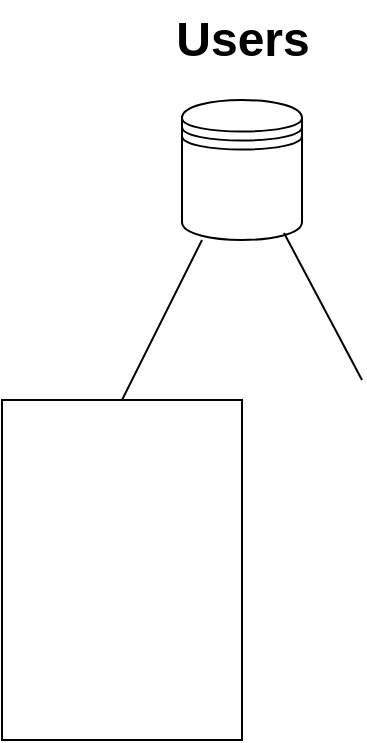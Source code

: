 <mxfile version="24.6.4" type="device" pages="2">
  <diagram name="Page-1" id="-c2MzmFytgsg6kILU01m">
    <mxGraphModel dx="1368" dy="838" grid="1" gridSize="10" guides="1" tooltips="1" connect="1" arrows="1" fold="1" page="1" pageScale="1" pageWidth="850" pageHeight="1100" math="0" shadow="0">
      <root>
        <mxCell id="0" />
        <mxCell id="1" parent="0" />
        <mxCell id="E9Z_MPhw0MVMEjjNFLQZ-1" value="" style="shape=datastore;whiteSpace=wrap;html=1;" vertex="1" parent="1">
          <mxGeometry x="110" y="70" width="60" height="70" as="geometry" />
        </mxCell>
        <mxCell id="E9Z_MPhw0MVMEjjNFLQZ-2" value="Users" style="text;strokeColor=none;fillColor=none;html=1;fontSize=24;fontStyle=1;verticalAlign=middle;align=center;" vertex="1" parent="1">
          <mxGeometry x="90" y="20" width="100" height="40" as="geometry" />
        </mxCell>
        <mxCell id="E9Z_MPhw0MVMEjjNFLQZ-3" value="" style="endArrow=none;html=1;rounded=0;" edge="1" parent="1">
          <mxGeometry width="50" height="50" relative="1" as="geometry">
            <mxPoint x="80" y="220" as="sourcePoint" />
            <mxPoint x="120" y="140" as="targetPoint" />
          </mxGeometry>
        </mxCell>
        <mxCell id="E9Z_MPhw0MVMEjjNFLQZ-4" value="" style="endArrow=none;html=1;rounded=0;entryX=0.85;entryY=0.95;entryDx=0;entryDy=0;entryPerimeter=0;" edge="1" parent="1" target="E9Z_MPhw0MVMEjjNFLQZ-1">
          <mxGeometry width="50" height="50" relative="1" as="geometry">
            <mxPoint x="200" y="210" as="sourcePoint" />
            <mxPoint x="180" y="140" as="targetPoint" />
          </mxGeometry>
        </mxCell>
        <mxCell id="E9Z_MPhw0MVMEjjNFLQZ-5" value="" style="rounded=0;whiteSpace=wrap;html=1;" vertex="1" parent="1">
          <mxGeometry x="20" y="220" width="120" height="170" as="geometry" />
        </mxCell>
      </root>
    </mxGraphModel>
  </diagram>
  <diagram id="2W_K8-AP1neso5Xstx19" name="Page-2">
    <mxGraphModel dx="1368" dy="838" grid="1" gridSize="10" guides="1" tooltips="1" connect="1" arrows="1" fold="1" page="0" pageScale="1" pageWidth="850" pageHeight="1100" math="0" shadow="0">
      <root>
        <mxCell id="0" />
        <mxCell id="1" parent="0" />
        <mxCell id="MXKxuN78daNQr9alMuEl-4" value="" style="rounded=0;whiteSpace=wrap;html=1;" vertex="1" parent="1">
          <mxGeometry x="50" y="60" width="120" height="60" as="geometry" />
        </mxCell>
        <mxCell id="MXKxuN78daNQr9alMuEl-7" value="" style="rounded=0;whiteSpace=wrap;html=1;" vertex="1" parent="1">
          <mxGeometry x="200" y="60" width="120" height="60" as="geometry" />
        </mxCell>
        <mxCell id="MXKxuN78daNQr9alMuEl-8" value="lobby/leave" style="rounded=0;whiteSpace=wrap;html=1;" vertex="1" parent="1">
          <mxGeometry x="350" y="60" width="120" height="60" as="geometry" />
        </mxCell>
        <mxCell id="MXKxuN78daNQr9alMuEl-9" value="lobby/request" style="rounded=0;whiteSpace=wrap;html=1;" vertex="1" parent="1">
          <mxGeometry x="500" y="60" width="120" height="60" as="geometry" />
        </mxCell>
        <mxCell id="MXKxuN78daNQr9alMuEl-10" value="users/request" style="text;html=1;align=center;verticalAlign=middle;whiteSpace=wrap;rounded=0;" vertex="1" parent="1">
          <mxGeometry x="80" y="75" width="60" height="30" as="geometry" />
        </mxCell>
        <mxCell id="MXKxuN78daNQr9alMuEl-14" value="lobby/connect" style="text;html=1;align=center;verticalAlign=middle;whiteSpace=wrap;rounded=0;" vertex="1" parent="1">
          <mxGeometry x="230" y="75" width="60" height="30" as="geometry" />
        </mxCell>
        <mxCell id="MXKxuN78daNQr9alMuEl-15" value="lobby/invite" style="rounded=0;whiteSpace=wrap;html=1;" vertex="1" parent="1">
          <mxGeometry x="650" y="60" width="120" height="60" as="geometry" />
        </mxCell>
        <mxCell id="MXKxuN78daNQr9alMuEl-16" value="lobby/ready" style="rounded=0;whiteSpace=wrap;html=1;" vertex="1" parent="1">
          <mxGeometry x="800" y="60" width="120" height="60" as="geometry" />
        </mxCell>
        <mxCell id="MXKxuN78daNQr9alMuEl-17" value="lobby/start" style="rounded=0;whiteSpace=wrap;html=1;" vertex="1" parent="1">
          <mxGeometry x="1120" y="60" width="120" height="60" as="geometry" />
        </mxCell>
        <mxCell id="MXKxuN78daNQr9alMuEl-18" value="" style="endArrow=classic;html=1;rounded=0;exitX=1;exitY=1;exitDx=0;exitDy=0;entryX=0.573;entryY=-0.075;entryDx=0;entryDy=0;entryPerimeter=0;" edge="1" parent="1" target="MXKxuN78daNQr9alMuEl-43">
          <mxGeometry width="50" height="50" relative="1" as="geometry">
            <mxPoint x="170" y="121" as="sourcePoint" />
            <mxPoint x="122" y="570" as="targetPoint" />
          </mxGeometry>
        </mxCell>
        <mxCell id="MXKxuN78daNQr9alMuEl-20" value="" style="endArrow=classic;html=1;rounded=0;exitX=1;exitY=1;exitDx=0;exitDy=0;entryX=0.5;entryY=0;entryDx=0;entryDy=0;" edge="1" parent="1" target="MXKxuN78daNQr9alMuEl-29">
          <mxGeometry width="50" height="50" relative="1" as="geometry">
            <mxPoint x="320" y="120" as="sourcePoint" />
            <mxPoint x="280" y="380" as="targetPoint" />
          </mxGeometry>
        </mxCell>
        <mxCell id="MXKxuN78daNQr9alMuEl-21" value="" style="endArrow=classic;html=1;rounded=0;exitX=1;exitY=1;exitDx=0;exitDy=0;entryX=0.5;entryY=0;entryDx=0;entryDy=0;" edge="1" parent="1" target="MXKxuN78daNQr9alMuEl-29">
          <mxGeometry width="50" height="50" relative="1" as="geometry">
            <mxPoint x="470" y="120" as="sourcePoint" />
            <mxPoint x="460" y="470" as="targetPoint" />
          </mxGeometry>
        </mxCell>
        <mxCell id="MXKxuN78daNQr9alMuEl-23" value="" style="endArrow=classic;html=1;rounded=0;exitX=1;exitY=1;exitDx=0;exitDy=0;entryX=0.5;entryY=0;entryDx=0;entryDy=0;" edge="1" parent="1" target="MXKxuN78daNQr9alMuEl-58">
          <mxGeometry width="50" height="50" relative="1" as="geometry">
            <mxPoint x="770" y="120" as="sourcePoint" />
            <mxPoint x="810" y="360" as="targetPoint" />
          </mxGeometry>
        </mxCell>
        <mxCell id="MXKxuN78daNQr9alMuEl-24" value="" style="endArrow=classic;html=1;rounded=0;exitX=1;exitY=1;exitDx=0;exitDy=0;entryX=0.5;entryY=0;entryDx=0;entryDy=0;" edge="1" parent="1" source="MXKxuN78daNQr9alMuEl-17" target="MXKxuN78daNQr9alMuEl-73">
          <mxGeometry width="50" height="50" relative="1" as="geometry">
            <mxPoint x="920" y="120" as="sourcePoint" />
            <mxPoint x="1140" y="290" as="targetPoint" />
          </mxGeometry>
        </mxCell>
        <mxCell id="MXKxuN78daNQr9alMuEl-25" value="LobbyRequest" style="swimlane;fontStyle=0;childLayout=stackLayout;horizontal=1;startSize=30;horizontalStack=0;resizeParent=1;resizeParentMax=0;resizeLast=0;collapsible=1;marginBottom=0;whiteSpace=wrap;html=1;" vertex="1" parent="1">
          <mxGeometry x="220" y="480" width="140" height="90" as="geometry" />
        </mxCell>
        <mxCell id="MXKxuN78daNQr9alMuEl-26" value="uid: string" style="text;strokeColor=none;fillColor=none;align=left;verticalAlign=middle;spacingLeft=4;spacingRight=4;overflow=hidden;points=[[0,0.5],[1,0.5]];portConstraint=eastwest;rotatable=0;whiteSpace=wrap;html=1;" vertex="1" parent="MXKxuN78daNQr9alMuEl-25">
          <mxGeometry y="30" width="140" height="30" as="geometry" />
        </mxCell>
        <mxCell id="MXKxuN78daNQr9alMuEl-27" value="player: LobbyPlayer" style="text;strokeColor=none;fillColor=none;align=left;verticalAlign=middle;spacingLeft=4;spacingRight=4;overflow=hidden;points=[[0,0.5],[1,0.5]];portConstraint=eastwest;rotatable=0;whiteSpace=wrap;html=1;" vertex="1" parent="MXKxuN78daNQr9alMuEl-25">
          <mxGeometry y="60" width="140" height="30" as="geometry" />
        </mxCell>
        <mxCell id="MXKxuN78daNQr9alMuEl-29" value="LobbyResponse" style="swimlane;fontStyle=0;childLayout=stackLayout;horizontal=1;startSize=30;horizontalStack=0;resizeParent=1;resizeParentMax=0;resizeLast=0;collapsible=1;marginBottom=0;whiteSpace=wrap;html=1;" vertex="1" parent="1">
          <mxGeometry x="400" y="480" width="140" height="90" as="geometry" />
        </mxCell>
        <mxCell id="MXKxuN78daNQr9alMuEl-30" value="uid: string" style="text;strokeColor=none;fillColor=none;align=left;verticalAlign=middle;spacingLeft=4;spacingRight=4;overflow=hidden;points=[[0,0.5],[1,0.5]];portConstraint=eastwest;rotatable=0;whiteSpace=wrap;html=1;" vertex="1" parent="MXKxuN78daNQr9alMuEl-29">
          <mxGeometry y="30" width="140" height="30" as="geometry" />
        </mxCell>
        <mxCell id="MXKxuN78daNQr9alMuEl-31" value="message: string" style="text;strokeColor=none;fillColor=none;align=left;verticalAlign=middle;spacingLeft=4;spacingRight=4;overflow=hidden;points=[[0,0.5],[1,0.5]];portConstraint=eastwest;rotatable=0;whiteSpace=wrap;html=1;" vertex="1" parent="MXKxuN78daNQr9alMuEl-29">
          <mxGeometry y="60" width="140" height="30" as="geometry" />
        </mxCell>
        <mxCell id="MXKxuN78daNQr9alMuEl-32" value="" style="endArrow=classic;html=1;rounded=0;exitX=1;exitY=1;exitDx=0;exitDy=0;" edge="1" parent="1">
          <mxGeometry width="50" height="50" relative="1" as="geometry">
            <mxPoint x="200" y="120" as="sourcePoint" />
            <mxPoint x="290" y="480" as="targetPoint" />
          </mxGeometry>
        </mxCell>
        <mxCell id="MXKxuN78daNQr9alMuEl-33" value="LobbyPlayer" style="swimlane;fontStyle=0;childLayout=stackLayout;horizontal=1;startSize=30;horizontalStack=0;resizeParent=1;resizeParentMax=0;resizeLast=0;collapsible=1;marginBottom=0;whiteSpace=wrap;html=1;" vertex="1" parent="1">
          <mxGeometry x="220" y="620" width="140" height="120" as="geometry" />
        </mxCell>
        <mxCell id="MXKxuN78daNQr9alMuEl-34" value="uid: string" style="text;strokeColor=none;fillColor=none;align=left;verticalAlign=middle;spacingLeft=4;spacingRight=4;overflow=hidden;points=[[0,0.5],[1,0.5]];portConstraint=eastwest;rotatable=0;whiteSpace=wrap;html=1;" vertex="1" parent="MXKxuN78daNQr9alMuEl-33">
          <mxGeometry y="30" width="140" height="30" as="geometry" />
        </mxCell>
        <mxCell id="MXKxuN78daNQr9alMuEl-35" value="name: string" style="text;strokeColor=none;fillColor=none;align=left;verticalAlign=middle;spacingLeft=4;spacingRight=4;overflow=hidden;points=[[0,0.5],[1,0.5]];portConstraint=eastwest;rotatable=0;whiteSpace=wrap;html=1;" vertex="1" parent="MXKxuN78daNQr9alMuEl-33">
          <mxGeometry y="60" width="140" height="30" as="geometry" />
        </mxCell>
        <mxCell id="MXKxuN78daNQr9alMuEl-38" value="ready: boolean" style="text;strokeColor=none;fillColor=none;align=left;verticalAlign=middle;spacingLeft=4;spacingRight=4;overflow=hidden;points=[[0,0.5],[1,0.5]];portConstraint=eastwest;rotatable=0;whiteSpace=wrap;html=1;" vertex="1" parent="MXKxuN78daNQr9alMuEl-33">
          <mxGeometry y="90" width="140" height="30" as="geometry" />
        </mxCell>
        <mxCell id="MXKxuN78daNQr9alMuEl-36" value="" style="endArrow=classic;html=1;rounded=0;exitX=0.493;exitY=0.933;exitDx=0;exitDy=0;entryX=0.5;entryY=0;entryDx=0;entryDy=0;exitPerimeter=0;" edge="1" parent="1" source="MXKxuN78daNQr9alMuEl-27">
          <mxGeometry width="50" height="50" relative="1" as="geometry">
            <mxPoint x="200" y="260" as="sourcePoint" />
            <mxPoint x="290" y="620" as="targetPoint" />
          </mxGeometry>
        </mxCell>
        <mxCell id="MXKxuN78daNQr9alMuEl-49" value="" style="edgeStyle=orthogonalEdgeStyle;rounded=0;orthogonalLoop=1;jettySize=auto;html=1;" edge="1" parent="1" source="MXKxuN78daNQr9alMuEl-39" target="MXKxuN78daNQr9alMuEl-43">
          <mxGeometry relative="1" as="geometry">
            <mxPoint x="120" y="540" as="targetPoint" />
          </mxGeometry>
        </mxCell>
        <mxCell id="MXKxuN78daNQr9alMuEl-39" value="PublicLobbyPlayer" style="swimlane;fontStyle=0;childLayout=stackLayout;horizontal=1;startSize=30;horizontalStack=0;resizeParent=1;resizeParentMax=0;resizeLast=0;collapsible=1;marginBottom=0;whiteSpace=wrap;html=1;" vertex="1" parent="1">
          <mxGeometry x="35" y="480" width="140" height="120" as="geometry" />
        </mxCell>
        <mxCell id="MXKxuN78daNQr9alMuEl-40" value="uid: string" style="text;strokeColor=none;fillColor=none;align=left;verticalAlign=middle;spacingLeft=4;spacingRight=4;overflow=hidden;points=[[0,0.5],[1,0.5]];portConstraint=eastwest;rotatable=0;whiteSpace=wrap;html=1;" vertex="1" parent="MXKxuN78daNQr9alMuEl-39">
          <mxGeometry y="30" width="140" height="30" as="geometry" />
        </mxCell>
        <mxCell id="MXKxuN78daNQr9alMuEl-41" value="name: string" style="text;strokeColor=none;fillColor=none;align=left;verticalAlign=middle;spacingLeft=4;spacingRight=4;overflow=hidden;points=[[0,0.5],[1,0.5]];portConstraint=eastwest;rotatable=0;whiteSpace=wrap;html=1;" vertex="1" parent="MXKxuN78daNQr9alMuEl-39">
          <mxGeometry y="60" width="140" height="30" as="geometry" />
        </mxCell>
        <mxCell id="MXKxuN78daNQr9alMuEl-42" value="ready: boolean" style="text;strokeColor=none;fillColor=none;align=left;verticalAlign=middle;spacingLeft=4;spacingRight=4;overflow=hidden;points=[[0,0.5],[1,0.5]];portConstraint=eastwest;rotatable=0;whiteSpace=wrap;html=1;" vertex="1" parent="MXKxuN78daNQr9alMuEl-39">
          <mxGeometry y="90" width="140" height="30" as="geometry" />
        </mxCell>
        <mxCell id="MXKxuN78daNQr9alMuEl-43" value="PublicLobbyPlayerArray" style="swimlane;" vertex="1" parent="1">
          <mxGeometry x="30" y="250" width="150" height="40" as="geometry" />
        </mxCell>
        <mxCell id="MXKxuN78daNQr9alMuEl-50" value="" style="endArrow=classic;html=1;rounded=0;exitX=1;exitY=1;exitDx=0;exitDy=0;" edge="1" parent="1">
          <mxGeometry width="50" height="50" relative="1" as="geometry">
            <mxPoint x="350" y="120" as="sourcePoint" />
            <mxPoint x="290" y="480" as="targetPoint" />
          </mxGeometry>
        </mxCell>
        <mxCell id="MXKxuN78daNQr9alMuEl-51" value="&lt;b&gt;IN&lt;/b&gt;" style="text;html=1;align=center;verticalAlign=middle;whiteSpace=wrap;rounded=0;" vertex="1" parent="1">
          <mxGeometry x="20" y="120" width="60" height="30" as="geometry" />
        </mxCell>
        <mxCell id="MXKxuN78daNQr9alMuEl-52" value="&lt;b&gt;OUT&lt;/b&gt;" style="text;html=1;align=center;verticalAlign=middle;whiteSpace=wrap;rounded=0;" vertex="1" parent="1">
          <mxGeometry x="140" y="120" width="60" height="30" as="geometry" />
        </mxCell>
        <mxCell id="MXKxuN78daNQr9alMuEl-53" value="LobbyInviteResponse" style="swimlane;fontStyle=0;childLayout=stackLayout;horizontal=1;startSize=30;horizontalStack=0;resizeParent=1;resizeParentMax=0;resizeLast=0;collapsible=1;marginBottom=0;whiteSpace=wrap;html=1;" vertex="1" parent="1">
          <mxGeometry x="810" y="480" width="190" height="150" as="geometry" />
        </mxCell>
        <mxCell id="MXKxuN78daNQr9alMuEl-54" value="uid: string" style="text;strokeColor=none;fillColor=none;align=left;verticalAlign=middle;spacingLeft=4;spacingRight=4;overflow=hidden;points=[[0,0.5],[1,0.5]];portConstraint=eastwest;rotatable=0;whiteSpace=wrap;html=1;" vertex="1" parent="MXKxuN78daNQr9alMuEl-53">
          <mxGeometry y="30" width="190" height="30" as="geometry" />
        </mxCell>
        <mxCell id="MXKxuN78daNQr9alMuEl-55" value="senderPlayerPublicUid: string" style="text;strokeColor=none;fillColor=none;align=left;verticalAlign=middle;spacingLeft=4;spacingRight=4;overflow=hidden;points=[[0,0.5],[1,0.5]];portConstraint=eastwest;rotatable=0;whiteSpace=wrap;html=1;" vertex="1" parent="MXKxuN78daNQr9alMuEl-53">
          <mxGeometry y="60" width="190" height="30" as="geometry" />
        </mxCell>
        <mxCell id="MXKxuN78daNQr9alMuEl-56" value="requestToPlayerPublicUid: string" style="text;strokeColor=none;fillColor=none;align=left;verticalAlign=middle;spacingLeft=4;spacingRight=4;overflow=hidden;points=[[0,0.5],[1,0.5]];portConstraint=eastwest;rotatable=0;whiteSpace=wrap;html=1;" vertex="1" parent="MXKxuN78daNQr9alMuEl-53">
          <mxGeometry y="90" width="190" height="30" as="geometry" />
        </mxCell>
        <mxCell id="MXKxuN78daNQr9alMuEl-57" value="result: boolean" style="text;strokeColor=none;fillColor=none;align=left;verticalAlign=middle;spacingLeft=4;spacingRight=4;overflow=hidden;points=[[0,0.5],[1,0.5]];portConstraint=eastwest;rotatable=0;whiteSpace=wrap;html=1;" vertex="1" parent="MXKxuN78daNQr9alMuEl-53">
          <mxGeometry y="120" width="190" height="30" as="geometry" />
        </mxCell>
        <mxCell id="MXKxuN78daNQr9alMuEl-58" value="LobbyInviteRequest" style="swimlane;fontStyle=0;childLayout=stackLayout;horizontal=1;startSize=30;horizontalStack=0;resizeParent=1;resizeParentMax=0;resizeLast=0;collapsible=1;marginBottom=0;whiteSpace=wrap;html=1;" vertex="1" parent="1">
          <mxGeometry x="1030" y="480" width="180" height="90" as="geometry" />
        </mxCell>
        <mxCell id="MXKxuN78daNQr9alMuEl-59" value="uid: string" style="text;strokeColor=none;fillColor=none;align=left;verticalAlign=middle;spacingLeft=4;spacingRight=4;overflow=hidden;points=[[0,0.5],[1,0.5]];portConstraint=eastwest;rotatable=0;whiteSpace=wrap;html=1;" vertex="1" parent="MXKxuN78daNQr9alMuEl-58">
          <mxGeometry y="30" width="180" height="30" as="geometry" />
        </mxCell>
        <mxCell id="MXKxuN78daNQr9alMuEl-60" value="senderPlayerPublicUid: string" style="text;strokeColor=none;fillColor=none;align=left;verticalAlign=middle;spacingLeft=4;spacingRight=4;overflow=hidden;points=[[0,0.5],[1,0.5]];portConstraint=eastwest;rotatable=0;whiteSpace=wrap;html=1;" vertex="1" parent="MXKxuN78daNQr9alMuEl-58">
          <mxGeometry y="60" width="180" height="30" as="geometry" />
        </mxCell>
        <mxCell id="MXKxuN78daNQr9alMuEl-63" value="" style="endArrow=classic;html=1;rounded=0;exitX=1;exitY=1;exitDx=0;exitDy=0;entryX=0.463;entryY=0.008;entryDx=0;entryDy=0;entryPerimeter=0;" edge="1" parent="1" target="MXKxuN78daNQr9alMuEl-64">
          <mxGeometry width="50" height="50" relative="1" as="geometry">
            <mxPoint x="500" y="120" as="sourcePoint" />
            <mxPoint x="650" y="470" as="targetPoint" />
          </mxGeometry>
        </mxCell>
        <mxCell id="MXKxuN78daNQr9alMuEl-64" value="LobbyJoinRequest" style="swimlane;fontStyle=0;childLayout=stackLayout;horizontal=1;startSize=30;horizontalStack=0;resizeParent=1;resizeParentMax=0;resizeLast=0;collapsible=1;marginBottom=0;whiteSpace=wrap;html=1;" vertex="1" parent="1">
          <mxGeometry x="580" y="480" width="200" height="120" as="geometry" />
        </mxCell>
        <mxCell id="MXKxuN78daNQr9alMuEl-65" value="uid: string" style="text;strokeColor=none;fillColor=none;align=left;verticalAlign=middle;spacingLeft=4;spacingRight=4;overflow=hidden;points=[[0,0.5],[1,0.5]];portConstraint=eastwest;rotatable=0;whiteSpace=wrap;html=1;" vertex="1" parent="MXKxuN78daNQr9alMuEl-64">
          <mxGeometry y="30" width="200" height="30" as="geometry" />
        </mxCell>
        <mxCell id="MXKxuN78daNQr9alMuEl-66" value="callerPlayerPublicUid: string" style="text;strokeColor=none;fillColor=none;align=left;verticalAlign=middle;spacingLeft=4;spacingRight=4;overflow=hidden;points=[[0,0.5],[1,0.5]];portConstraint=eastwest;rotatable=0;whiteSpace=wrap;html=1;" vertex="1" parent="MXKxuN78daNQr9alMuEl-64">
          <mxGeometry y="60" width="200" height="30" as="geometry" />
        </mxCell>
        <mxCell id="MXKxuN78daNQr9alMuEl-67" value="requestToPlayerPublicUid: string" style="text;strokeColor=none;fillColor=none;align=left;verticalAlign=middle;spacingLeft=4;spacingRight=4;overflow=hidden;points=[[0,0.5],[1,0.5]];portConstraint=eastwest;rotatable=0;whiteSpace=wrap;html=1;" vertex="1" parent="MXKxuN78daNQr9alMuEl-64">
          <mxGeometry y="90" width="200" height="30" as="geometry" />
        </mxCell>
        <mxCell id="MXKxuN78daNQr9alMuEl-69" value="" style="endArrow=classic;html=1;rounded=0;exitX=1;exitY=1;exitDx=0;exitDy=0;entryX=0.5;entryY=0;entryDx=0;entryDy=0;" edge="1" parent="1" target="MXKxuN78daNQr9alMuEl-53">
          <mxGeometry width="50" height="50" relative="1" as="geometry">
            <mxPoint x="650" y="120" as="sourcePoint" />
            <mxPoint x="940" y="480" as="targetPoint" />
          </mxGeometry>
        </mxCell>
        <mxCell id="MXKxuN78daNQr9alMuEl-70" value="" style="endArrow=none;dashed=1;html=1;dashPattern=1 3;strokeWidth=1;rounded=0;opacity=50;" edge="1" parent="1">
          <mxGeometry width="50" height="50" relative="1" as="geometry">
            <mxPoint x="780" y="130" as="sourcePoint" />
            <mxPoint x="620" y="120" as="targetPoint" />
          </mxGeometry>
        </mxCell>
        <mxCell id="MXKxuN78daNQr9alMuEl-71" value="" style="endArrow=classic;html=1;rounded=0;exitX=0;exitY=1;exitDx=0;exitDy=0;entryX=0.5;entryY=0;entryDx=0;entryDy=0;" edge="1" parent="1" source="MXKxuN78daNQr9alMuEl-17" target="MXKxuN78daNQr9alMuEl-25">
          <mxGeometry width="50" height="50" relative="1" as="geometry">
            <mxPoint x="950" y="120" as="sourcePoint" />
            <mxPoint x="920" y="400" as="targetPoint" />
          </mxGeometry>
        </mxCell>
        <mxCell id="MXKxuN78daNQr9alMuEl-72" value="" style="endArrow=classic;html=1;rounded=0;exitX=1;exitY=1;exitDx=0;exitDy=0;" edge="1" parent="1">
          <mxGeometry width="50" height="50" relative="1" as="geometry">
            <mxPoint x="800" y="120" as="sourcePoint" />
            <mxPoint x="290" y="480" as="targetPoint" />
          </mxGeometry>
        </mxCell>
        <mxCell id="MXKxuN78daNQr9alMuEl-73" value="" style="shape=ext;double=1;whiteSpace=wrap;html=1;aspect=fixed;" vertex="1" parent="1">
          <mxGeometry x="1100" y="250" width="80" height="80" as="geometry" />
        </mxCell>
        <mxCell id="MXKxuN78daNQr9alMuEl-74" value="GAME" style="text;strokeColor=none;fillColor=none;html=1;fontSize=24;fontStyle=1;verticalAlign=middle;align=center;" vertex="1" parent="1">
          <mxGeometry x="1090" y="270" width="100" height="40" as="geometry" />
        </mxCell>
        <mxCell id="MXKxuN78daNQr9alMuEl-77" value="lobby/status" style="rounded=0;whiteSpace=wrap;html=1;" vertex="1" parent="1">
          <mxGeometry x="960" y="60" width="120" height="60" as="geometry" />
        </mxCell>
        <mxCell id="MXKxuN78daNQr9alMuEl-78" value="" style="endArrow=classic;html=1;rounded=0;exitX=1;exitY=1;exitDx=0;exitDy=0;entryX=0.58;entryY=-0.15;entryDx=0;entryDy=0;entryPerimeter=0;" edge="1" parent="1" source="MXKxuN78daNQr9alMuEl-77" target="MXKxuN78daNQr9alMuEl-43">
          <mxGeometry width="50" height="50" relative="1" as="geometry">
            <mxPoint x="1220" y="120" as="sourcePoint" />
            <mxPoint x="560" y="480" as="targetPoint" />
          </mxGeometry>
        </mxCell>
        <mxCell id="MXKxuN78daNQr9alMuEl-79" value="" style="endArrow=none;dashed=1;html=1;dashPattern=1 3;strokeWidth=1;rounded=0;opacity=50;" edge="1" parent="1">
          <mxGeometry width="50" height="50" relative="1" as="geometry">
            <mxPoint x="930" y="140" as="sourcePoint" />
            <mxPoint x="920" y="120" as="targetPoint" />
          </mxGeometry>
        </mxCell>
      </root>
    </mxGraphModel>
  </diagram>
</mxfile>

